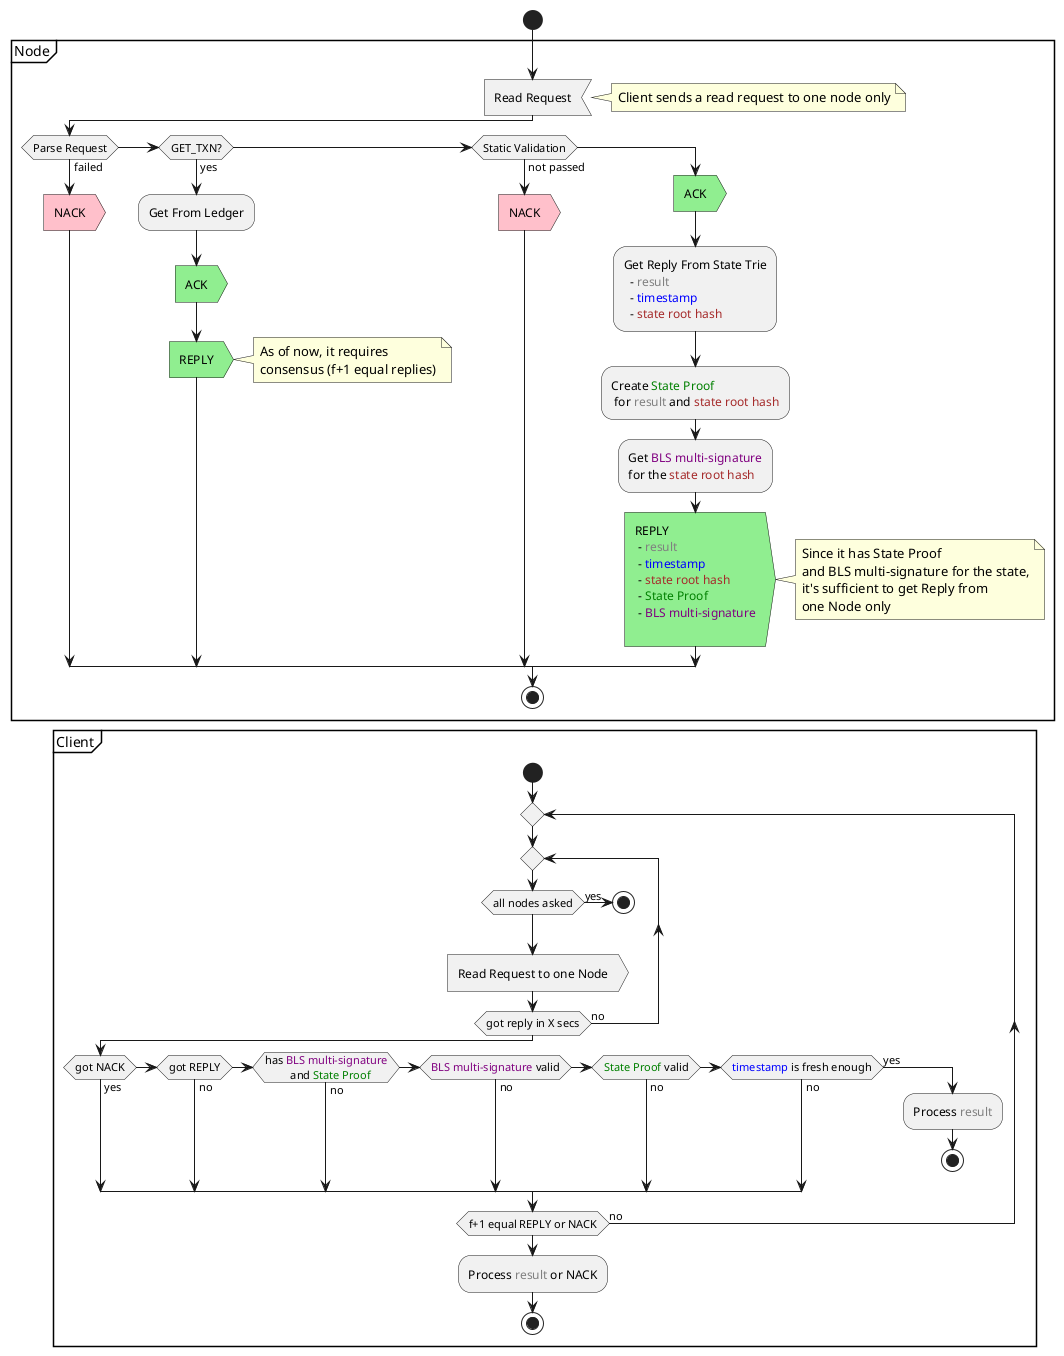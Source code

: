 @startuml
start
partition Node {
    :Read Request<
    note right
        Client sends a read request to one node only
    end note

    if (Parse Request) then (failed)
        #pink:NACK>
    elseif (GET_TXN?) then (yes)
        :Get From Ledger;
        #lightgreen:ACK>
        #lightgreen:REPLY>
        note right
          As of now, it requires
          consensus (f+1 equal replies)
        end note
    elseif (Static Validation) then (not passed)
        #pink:NACK>
    else
        #lightgreen:ACK>
        :Get Reply From State Trie
          - <color gray>result</color>
          - <color blue>timestamp</color>
          - <color brown>state root hash</color>;
        :Create <color green>State Proof</color>
         for <color gray>result</color> and <color brown>state root hash</color>;
        :Get <color purple>BLS multi-signature</color>
        for the <color brown>state root hash</color>;
        #lightgreen:REPLY
         - <color gray>result</color>
         - <color blue>timestamp</color>
         - <color brown>state root hash</color>
         - <color green>State Proof</color>
         - <color purple>BLS multi-signature</color>
         >
        note right
            Since it has State Proof
            and BLS multi-signature for the state,
            it's sufficient to get Reply from
            one Node only
        end note

    endif

    stop
}


partition Client {
    start

    repeat

        repeat
          if (all nodes asked) then (yes)
            stop
          endif
          :Read Request to one Node>
        repeat while (got reply in X secs) is (no)

        if (got NACK) then (yes)
        elseif (got REPLY) then (no)
        elseif (has <color purple>BLS multi-signature</color>
         and <color green>State Proof</color>) then (no)
        elseif (<color purple>BLS multi-signature</color> valid) then (no)
        elseif (<color green>State Proof</color> valid) then (no)
        elseif (<color blue>timestamp</color> is fresh enough) then (no)
        else (yes)
          :Process <color gray>result</color>;
          stop
        endif

    repeat while (f+1 equal REPLY or NACK) is (no)
    :Process <color gray>result</color> or NACK;
    stop
}
@enduml